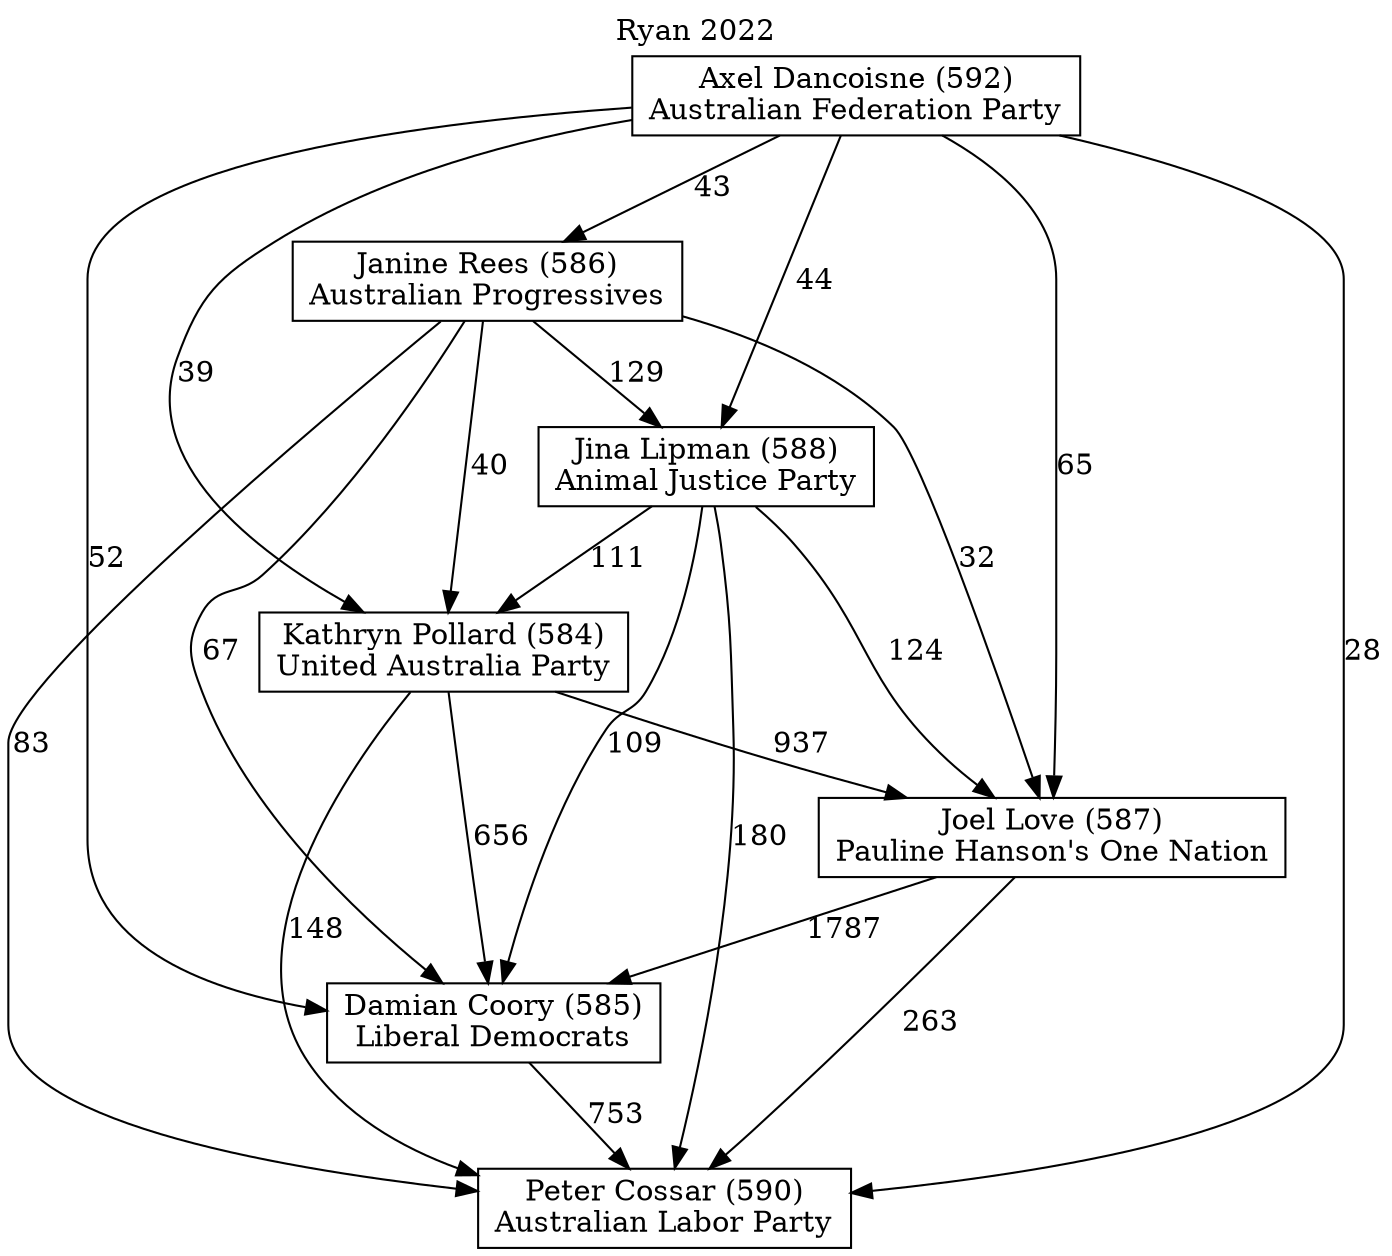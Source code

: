 // House preference flow
digraph "Peter Cossar (590)_Ryan_2022" {
	graph [label="Ryan 2022" labelloc=t mclimit=10]
	node [shape=box]
	"Kathryn Pollard (584)" [label="Kathryn Pollard (584)
United Australia Party"]
	"Joel Love (587)" [label="Joel Love (587)
Pauline Hanson's One Nation"]
	"Damian Coory (585)" [label="Damian Coory (585)
Liberal Democrats"]
	"Jina Lipman (588)" [label="Jina Lipman (588)
Animal Justice Party"]
	"Axel Dancoisne (592)" [label="Axel Dancoisne (592)
Australian Federation Party"]
	"Janine Rees (586)" [label="Janine Rees (586)
Australian Progressives"]
	"Peter Cossar (590)" [label="Peter Cossar (590)
Australian Labor Party"]
	"Kathryn Pollard (584)" -> "Damian Coory (585)" [label=656]
	"Axel Dancoisne (592)" -> "Joel Love (587)" [label=65]
	"Joel Love (587)" -> "Peter Cossar (590)" [label=263]
	"Jina Lipman (588)" -> "Damian Coory (585)" [label=109]
	"Jina Lipman (588)" -> "Peter Cossar (590)" [label=180]
	"Janine Rees (586)" -> "Jina Lipman (588)" [label=129]
	"Axel Dancoisne (592)" -> "Damian Coory (585)" [label=52]
	"Janine Rees (586)" -> "Damian Coory (585)" [label=67]
	"Jina Lipman (588)" -> "Kathryn Pollard (584)" [label=111]
	"Joel Love (587)" -> "Damian Coory (585)" [label=1787]
	"Axel Dancoisne (592)" -> "Janine Rees (586)" [label=43]
	"Janine Rees (586)" -> "Peter Cossar (590)" [label=83]
	"Janine Rees (586)" -> "Joel Love (587)" [label=32]
	"Damian Coory (585)" -> "Peter Cossar (590)" [label=753]
	"Axel Dancoisne (592)" -> "Kathryn Pollard (584)" [label=39]
	"Axel Dancoisne (592)" -> "Peter Cossar (590)" [label=28]
	"Axel Dancoisne (592)" -> "Jina Lipman (588)" [label=44]
	"Jina Lipman (588)" -> "Joel Love (587)" [label=124]
	"Kathryn Pollard (584)" -> "Joel Love (587)" [label=937]
	"Kathryn Pollard (584)" -> "Peter Cossar (590)" [label=148]
	"Janine Rees (586)" -> "Kathryn Pollard (584)" [label=40]
}
